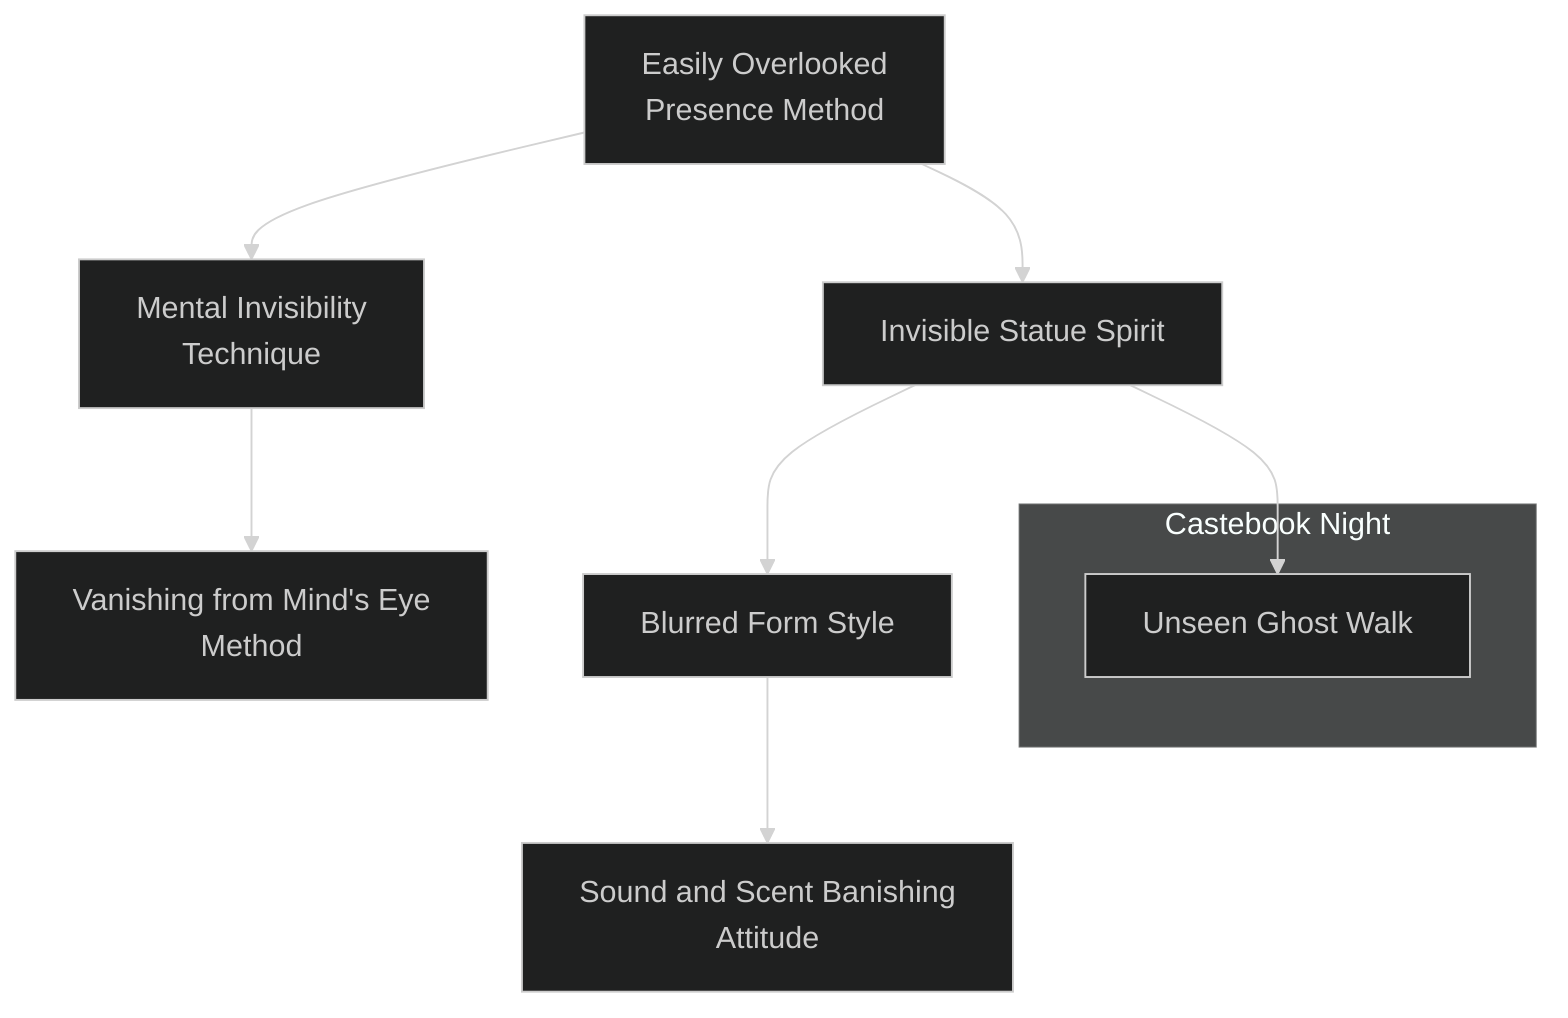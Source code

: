 ---
config:
  theme: dark
---
flowchart TD

    easily_overlooked_presence_method[Easily Overlooked<br>Presence Method]
    click easily_overlooked_presence_method callback "
        Seasoned Criminal Method<br>
        <br>
        Cost: 3 motes<br>
        Duration: One scene<br>
        Type: Simple<br>
        Minimum Stealth: 3<br>
        Minimum Essence: 1<br>
        Prerequisite Charms: None<br>
        <br>
        This Charm does not involve hiding so much as
        becoming difficult to notice. So long as the character does
        nothing to stand out, make herself obvious or become the
        center of attention, those who are not actively looking for
        someone will simply discount her as part of the scenery. For
        example, this Charm does not work on alerted guards or
        those watching over restricted areas or on those who
        intend to stop everyone who passes. Likewise, it cannot
        conceal a character who is very different from her sur-
        roundings; a tall, short-haired, light-skinned woman in a
        crowd of short, long-haired, dark-skinned men is going to
        stand out too much to benefit from this Charm.
        "

    mental_invisibility_technique[Mental Invisibility<br>Technique]
    easily_overlooked_presence_method --> mental_invisibility_technique
    click mental_invisibility_technique callback "
        Mental Invisibility Technique<br>
        <br>
        Cost: 5 motes, 1 Willpower<br>
        Duration: One scene<br>
        Type: Simple<br>
        Minimum Stealth: 4<br>
        Minimum Essence: 2<br>
        Prerequisite Charms: Easily Overlooked Presence Method<br>
        <br>
        An extension of Easily Overlooked Presence Method, this
        Charm bends the minds of those seeing the character. Players
        whose characters see the Exalted must make a Willpower roll and
        gain a number of successes equal to the Essence of the Chosen
        using the Charm to actually perceive her and not just ignore her.
        This effect ends if the character takes violent action or if she is
        pointed out by someone who notices her, either directly (&quot;Look!
        Over there!&quot;) or indirectly (Onlookers asking themselves the
        question, &quot;Who is the guard swinging an axe at?&quot;).
        "

    vanishing_from_minds_eye_method[Vanishing from Mind's Eye<br>Method]
    mental_invisibility_technique --> vanishing_from_minds_eye_method
    click vanishing_from_minds_eye_method callback "
        Vanishing from Mind's Eye Method<br>
        <br>
        Cost: 10 motes, 1 Willpower<br>
        Duration: One day<br>
        Type: Simple<br>
        Minimum Stealth: 5<br>
        Minimum Essence: 3<br>
        Prerequisite Charms: Mental Invisibility Technique<br>
        <br>
        The ultimate mental misdirection - the character can
        vanish from all memory. She is no more or less easy to detect
        than before, but those who see her will not recognize her
        because they have no idea who she is. Essentially, the character
        sets up a separate history for herself, starting when the Charm
        is first invoked and ending when she allows it to expire. Beings
        with Essence ratings higher than the character's are immune to
        this effect. Obviously, a character trying to get somewhere she
        shouldn't should have some other Stealth abilities at work
        since, while she will not be recognized, guards are still going to
        stop someone they don't know. Extended use of this Charm can
        cause serious problems for an Exalted who is a ruler, merchant
        or other important person, as others will quickly start dividing
        up the character's now-ownerless property.
        "

    invisible_statue_spirit[Invisible Statue Spirit]
    easily_overlooked_presence_method --> invisible_statue_spirit
    click invisible_statue_spirit callback "
        Invisible Statue Spirit<br>
        <br>
        Cost: 5 motes<br>
        Duration: Until disturbed<br>
        Type: Simple<br>
        Minimum Stealth: 3<br>
        Minimum Essence: 2<br>
        Prerequisite Charms: Easily Overlooked Presence Method<br>
        <br>
        This Charm allows the Exalted to truly disappear — no
        amount of visual searching, however thorough, will detect him,
        so long as he remains still. Moving, even in a slow, shuffling walk,
        is enough to disturb the effect of this Charm, as is any sort of
        offensive action. Characters using Invisible Statue Spirit are not
        immaterial, they can be detected by touch or by scent or hearing.
        "

    blurred_form_style[Blurred Form Style]
    invisible_statue_spirit --> blurred_form_style
    click blurred_form_style callback "
        Blurred Form Style<br>
        <br>
        Cost: 8 motes, 1 Willpower<br>
        Duration: One scene<br>
        Type: Simple<br>
        Minimum Stealth: 4<br>
        Minimum Essence: 3<br>
        Prerequisite Charms: Invisible Statue Spirit<br>
        <br>
        This Charm conceals the Exalted, blurring her form
        and allowing her to blend into whatever background she
        stands against, vastly improving her Stealth. Players whose
        characters attempt to spot her when she is hiding or
        moving slowly must gain a number of additional successes
        on their Perception + Alertness rolls equal to the character's
        Essence. If she attacks from a distance, players of those who
        see the attack get one free Perception + Alertness roll at
        difficulty 1 to spot her for each attack she makes. If she
        attacks in hand-to-hand combat, all watching are assumed
        to immediately spot her.<br>
        Once spotted, her enemies can pick her out again at will
        until she escapes from their line of sight for at least several
        seconds. While the Exalted has Blurred Form Style active,
        enemies attacking her at range do so at a difficulty penalty equal
        to her Essence score, and those attacking her in hand-to-hand
        combat suffer a flat + 1 penalty to the difficulty of their attacks.
        "

    sound_and_scent_banishing_attitude[Sound and Scent Banishing<br>Attitude]
    blurred_form_style --> sound_and_scent_banishing_attitude
    click sound_and_scent_banishing_attitude callback "
        Sound and Scent-Banishing Attitude<br>
        <br>
        Cost: 6 motes<br>
        Duration: One scene<br>
        Type: Simple<br>
        Minimum Stealth: 4<br>
        Minimum Essence: 3<br>
        Prerequisite Charms: Blurred Form Style<br>
        <br>
        Visual detection is not the only thing an Exalted must
        fear. Through the use of this Charm, an Exalted can
        protect himself from other forms of detection, as well.
        While this Charm is active, the character makes no noise
        of any sort, nor does anything carried on his person or in
        his hands. This effect does not extend beyond his touch —
        a dropped knife will still clatter, a knocked-over pot will
        still shatter. Also, while this Charm is in effect, the
        character has (and leaves) no scent of any sort. Tracking
        beasts will not detect him or be able to follow him.
        "

    subgraph Castebook Night
        unseen_ghost_walk[Unseen Ghost Walk]
        click unseen_ghost_walk callback "
            Cost: 7 motes, 1 Willpower<br>
            Duration: Essence in minutes<br>
            Type: Simple<br>
            Minimum Stealth: 5<br>
            Minimum Essence: 3<br>
            Prerequisite Charms: Invisible Statue Spirit<br>
            <br>
            This Charm allows the character to literally vanish
            from sight. She can become completely invisible. The
            only limit to this Charm is the fact that the character must
            move slowly and carefully (move no more than six yards
            per turn) and cannot engage in any form of combat or
            perform any other activity that involves rapid movement.
            Any such movements instantly disrupt the Charm and
            render the character visible. However, the character can
            walk slowly down a corridor, pour a dram of poison in
            someone's cup or steal a treaty from a table. Characters
            using Unseen Ghost Walk are not immaterial. They can
            be detected normally by touch, scent or hearing.<br>
            Enemies players may attempt a reflexive Perception
            + Awareness roll each turn for the enemies to spot the
            character. If the observer saw the character disappear,
            noticed the character last turn or witnessed an action
            performed by the character, the difficulty for the check is
            only 1. However, the difficulty increases by one every turn
            that the character remains undetected; to a maximum of
            5. If the observer has some reason to believe that someone
            is around (a knocked over vase, footprints in the sand),
            the difficulty for spotting the character starts at 3 and
            scales up. Just looking casually for the invisible Exalted
            has a difficulty of 5. Even when spotted, any actions taken
            against the character are at a +2 difficulty.
        "
    end

    invisible_statue_spirit --> unseen_ghost_walk